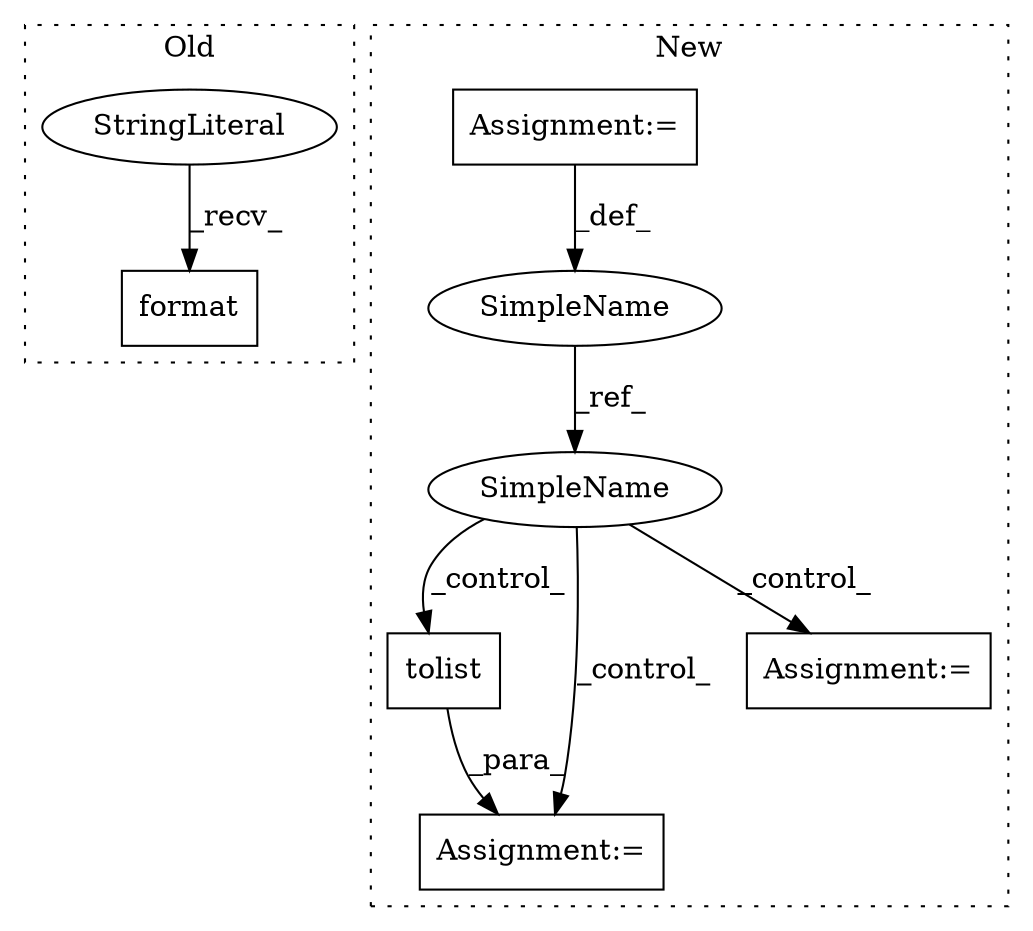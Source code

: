 digraph G {
subgraph cluster0 {
1 [label="format" a="32" s="12608,12620" l="7,1" shape="box"];
3 [label="StringLiteral" a="45" s="12572" l="35" shape="ellipse"];
label = "Old";
style="dotted";
}
subgraph cluster1 {
2 [label="tolist" a="32" s="12992" l="8" shape="box"];
4 [label="Assignment:=" a="7" s="12985" l="1" shape="box"];
5 [label="SimpleName" a="42" s="12151" l="3" shape="ellipse"];
6 [label="Assignment:=" a="7" s="13023" l="1" shape="box"];
7 [label="Assignment:=" a="7" s="12151" l="3" shape="box"];
8 [label="SimpleName" a="42" s="12648" l="3" shape="ellipse"];
label = "New";
style="dotted";
}
2 -> 4 [label="_para_"];
3 -> 1 [label="_recv_"];
5 -> 8 [label="_ref_"];
7 -> 5 [label="_def_"];
8 -> 4 [label="_control_"];
8 -> 6 [label="_control_"];
8 -> 2 [label="_control_"];
}